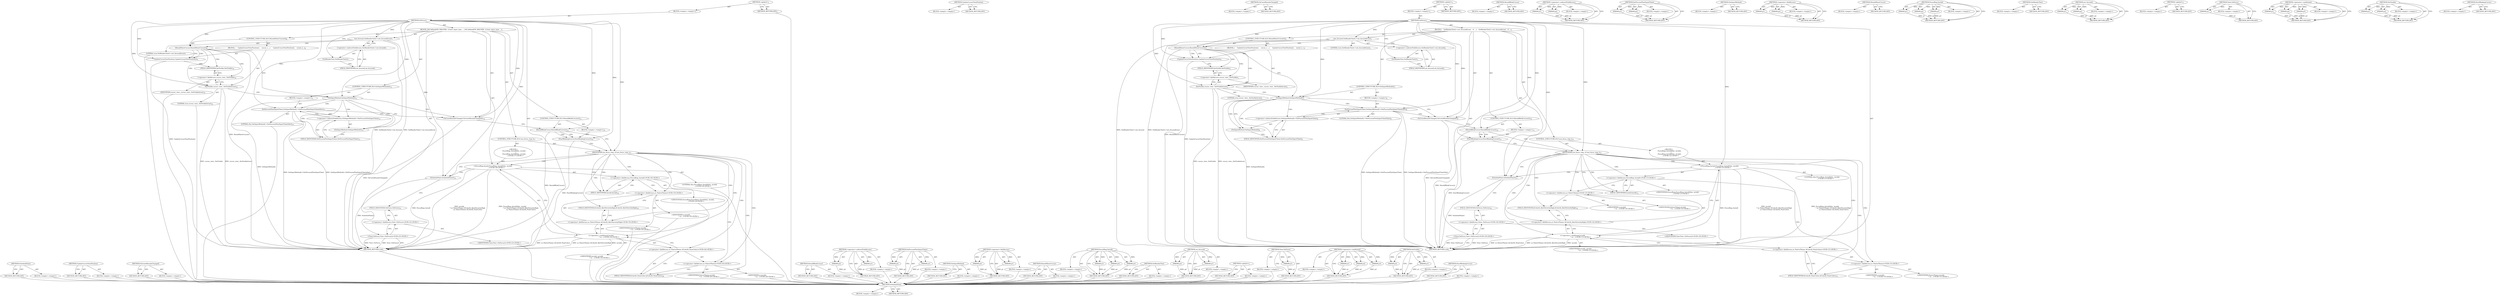 digraph "StartBlinkingCursor" {
vulnerable_141 [label=<(METHOD,SchedulePaint)>];
vulnerable_142 [label=<(BLOCK,&lt;empty&gt;,&lt;empty&gt;)>];
vulnerable_143 [label=<(METHOD_RETURN,ANY)>];
vulnerable_99 [label=<(METHOD,UpdateCursorViewPosition)>];
vulnerable_100 [label=<(BLOCK,&lt;empty&gt;,&lt;empty&gt;)>];
vulnerable_101 [label=<(METHOD_RETURN,ANY)>];
vulnerable_120 [label=<(METHOD,OnCaretBoundsChanged)>];
vulnerable_121 [label=<(BLOCK,&lt;empty&gt;,&lt;empty&gt;)>];
vulnerable_122 [label=<(METHOD_RETURN,ANY)>];
vulnerable_6 [label=<(METHOD,&lt;global&gt;)<SUB>1</SUB>>];
vulnerable_7 [label=<(BLOCK,&lt;empty&gt;,&lt;empty&gt;)<SUB>1</SUB>>];
vulnerable_8 [label=<(METHOD,OnFocus)<SUB>1</SUB>>];
vulnerable_9 [label=<(BLOCK,{
   GetRenderText()-&gt;set_focused(true);
   if ...,{
   GetRenderText()-&gt;set_focused(true);
   if ...)<SUB>1</SUB>>];
vulnerable_10 [label=<(set_focused,GetRenderText()-&gt;set_focused(true))<SUB>2</SUB>>];
vulnerable_11 [label=<(&lt;operator&gt;.indirectFieldAccess,GetRenderText()-&gt;set_focused)<SUB>2</SUB>>];
vulnerable_12 [label=<(GetRenderText,GetRenderText())<SUB>2</SUB>>];
vulnerable_13 [label=<(FIELD_IDENTIFIER,set_focused,set_focused)<SUB>2</SUB>>];
vulnerable_14 [label=<(LITERAL,true,GetRenderText()-&gt;set_focused(true))<SUB>2</SUB>>];
vulnerable_15 [label=<(CONTROL_STRUCTURE,IF,if (ShouldShowCursor()))<SUB>3</SUB>>];
vulnerable_16 [label=<(ShouldShowCursor,ShouldShowCursor())<SUB>3</SUB>>];
vulnerable_17 [label=<(BLOCK,{
     UpdateCursorViewPosition();
    cursor_v...,{
     UpdateCursorViewPosition();
    cursor_v...)<SUB>3</SUB>>];
vulnerable_18 [label=<(UpdateCursorViewPosition,UpdateCursorViewPosition())<SUB>4</SUB>>];
vulnerable_19 [label=<(SetVisible,cursor_view_.SetVisible(true))<SUB>5</SUB>>];
vulnerable_20 [label=<(&lt;operator&gt;.fieldAccess,cursor_view_.SetVisible)<SUB>5</SUB>>];
vulnerable_21 [label=<(IDENTIFIER,cursor_view_,cursor_view_.SetVisible(true))<SUB>5</SUB>>];
vulnerable_22 [label=<(FIELD_IDENTIFIER,SetVisible,SetVisible)<SUB>5</SUB>>];
vulnerable_23 [label=<(LITERAL,true,cursor_view_.SetVisible(true))<SUB>5</SUB>>];
vulnerable_24 [label=<(CONTROL_STRUCTURE,IF,if (GetInputMethod()))<SUB>7</SUB>>];
vulnerable_25 [label=<(GetInputMethod,GetInputMethod())<SUB>7</SUB>>];
vulnerable_26 [label=<(BLOCK,&lt;empty&gt;,&lt;empty&gt;)<SUB>8</SUB>>];
vulnerable_27 [label=<(SetFocusedTextInputClient,GetInputMethod()-&gt;SetFocusedTextInputClient(this))<SUB>8</SUB>>];
vulnerable_28 [label=<(&lt;operator&gt;.indirectFieldAccess,GetInputMethod()-&gt;SetFocusedTextInputClient)<SUB>8</SUB>>];
vulnerable_29 [label=<(GetInputMethod,GetInputMethod())<SUB>8</SUB>>];
vulnerable_30 [label=<(FIELD_IDENTIFIER,SetFocusedTextInputClient,SetFocusedTextInputClient)<SUB>8</SUB>>];
vulnerable_31 [label=<(LITERAL,this,GetInputMethod()-&gt;SetFocusedTextInputClient(this))<SUB>8</SUB>>];
vulnerable_32 [label=<(OnCaretBoundsChanged,OnCaretBoundsChanged())<SUB>9</SUB>>];
vulnerable_33 [label=<(CONTROL_STRUCTURE,IF,if (ShouldBlinkCursor()))<SUB>10</SUB>>];
vulnerable_34 [label=<(ShouldBlinkCursor,ShouldBlinkCursor())<SUB>10</SUB>>];
vulnerable_35 [label=<(BLOCK,&lt;empty&gt;,&lt;empty&gt;)<SUB>11</SUB>>];
vulnerable_36 [label=<(StartBlinkingCursor,StartBlinkingCursor())<SUB>11</SUB>>];
vulnerable_37 [label=<(CONTROL_STRUCTURE,IF,if (use_focus_ring_))<SUB>12</SUB>>];
vulnerable_38 [label=<(IDENTIFIER,use_focus_ring_,if (use_focus_ring_))<SUB>12</SUB>>];
vulnerable_39 [label="<(BLOCK,{
    FocusRing::Install(this, invalid_
       ...,{
    FocusRing::Install(this, invalid_
       ...)<SUB>12</SUB>>"];
vulnerable_40 [label="<(FocusRing.Install,FocusRing::Install(this, invalid_
             ...)<SUB>13</SUB>>"];
vulnerable_41 [label="<(&lt;operator&gt;.fieldAccess,FocusRing::Install)<SUB>13</SUB>>"];
vulnerable_42 [label="<(IDENTIFIER,FocusRing,FocusRing::Install(this, invalid_
             ...)<SUB>13</SUB>>"];
vulnerable_43 [label=<(FIELD_IDENTIFIER,Install,Install)<SUB>13</SUB>>];
vulnerable_44 [label="<(LITERAL,this,FocusRing::Install(this, invalid_
             ...)<SUB>13</SUB>>"];
vulnerable_45 [label="<(&lt;operator&gt;.conditional,invalid_
                                 ? ui:...)<SUB>13</SUB>>"];
vulnerable_46 [label="<(IDENTIFIER,invalid_,invalid_
                                 ? ui:...)<SUB>13</SUB>>"];
vulnerable_47 [label="<(&lt;operator&gt;.fieldAccess,ui::NativeTheme::kColorId_AlertSeverityHigh)<SUB>14</SUB>>"];
vulnerable_48 [label="<(&lt;operator&gt;.fieldAccess,ui::NativeTheme)<SUB>14</SUB>>"];
vulnerable_49 [label="<(IDENTIFIER,ui,invalid_
                                 ? ui:...)<SUB>14</SUB>>"];
vulnerable_50 [label="<(IDENTIFIER,NativeTheme,invalid_
                                 ? ui:...)<SUB>14</SUB>>"];
vulnerable_51 [label=<(FIELD_IDENTIFIER,kColorId_AlertSeverityHigh,kColorId_AlertSeverityHigh)<SUB>14</SUB>>];
vulnerable_52 [label="<(&lt;operator&gt;.fieldAccess,ui::NativeTheme::kColorId_NumColors)<SUB>15</SUB>>"];
vulnerable_53 [label="<(&lt;operator&gt;.fieldAccess,ui::NativeTheme)<SUB>15</SUB>>"];
vulnerable_54 [label="<(IDENTIFIER,ui,invalid_
                                 ? ui:...)<SUB>15</SUB>>"];
vulnerable_55 [label="<(IDENTIFIER,NativeTheme,invalid_
                                 ? ui:...)<SUB>15</SUB>>"];
vulnerable_56 [label=<(FIELD_IDENTIFIER,kColorId_NumColors,kColorId_NumColors)<SUB>15</SUB>>];
vulnerable_57 [label=<(SchedulePaint,SchedulePaint())<SUB>17</SUB>>];
vulnerable_58 [label="<(View.OnFocus,View::OnFocus())<SUB>18</SUB>>"];
vulnerable_59 [label="<(&lt;operator&gt;.fieldAccess,View::OnFocus)<SUB>18</SUB>>"];
vulnerable_60 [label="<(IDENTIFIER,View,View::OnFocus())<SUB>18</SUB>>"];
vulnerable_61 [label=<(FIELD_IDENTIFIER,OnFocus,OnFocus)<SUB>18</SUB>>];
vulnerable_62 [label=<(METHOD_RETURN,void)<SUB>1</SUB>>];
vulnerable_64 [label=<(METHOD_RETURN,ANY)<SUB>1</SUB>>];
vulnerable_123 [label=<(METHOD,ShouldBlinkCursor)>];
vulnerable_124 [label=<(BLOCK,&lt;empty&gt;,&lt;empty&gt;)>];
vulnerable_125 [label=<(METHOD_RETURN,ANY)>];
vulnerable_88 [label=<(METHOD,&lt;operator&gt;.indirectFieldAccess)>];
vulnerable_89 [label=<(PARAM,p1)>];
vulnerable_90 [label=<(PARAM,p2)>];
vulnerable_91 [label=<(BLOCK,&lt;empty&gt;,&lt;empty&gt;)>];
vulnerable_92 [label=<(METHOD_RETURN,ANY)>];
vulnerable_115 [label=<(METHOD,SetFocusedTextInputClient)>];
vulnerable_116 [label=<(PARAM,p1)>];
vulnerable_117 [label=<(PARAM,p2)>];
vulnerable_118 [label=<(BLOCK,&lt;empty&gt;,&lt;empty&gt;)>];
vulnerable_119 [label=<(METHOD_RETURN,ANY)>];
vulnerable_112 [label=<(METHOD,GetInputMethod)>];
vulnerable_113 [label=<(BLOCK,&lt;empty&gt;,&lt;empty&gt;)>];
vulnerable_114 [label=<(METHOD_RETURN,ANY)>];
vulnerable_107 [label=<(METHOD,&lt;operator&gt;.fieldAccess)>];
vulnerable_108 [label=<(PARAM,p1)>];
vulnerable_109 [label=<(PARAM,p2)>];
vulnerable_110 [label=<(BLOCK,&lt;empty&gt;,&lt;empty&gt;)>];
vulnerable_111 [label=<(METHOD_RETURN,ANY)>];
vulnerable_96 [label=<(METHOD,ShouldShowCursor)>];
vulnerable_97 [label=<(BLOCK,&lt;empty&gt;,&lt;empty&gt;)>];
vulnerable_98 [label=<(METHOD_RETURN,ANY)>];
vulnerable_129 [label=<(METHOD,FocusRing.Install)>];
vulnerable_130 [label=<(PARAM,p1)>];
vulnerable_131 [label=<(PARAM,p2)>];
vulnerable_132 [label=<(PARAM,p3)>];
vulnerable_133 [label=<(BLOCK,&lt;empty&gt;,&lt;empty&gt;)>];
vulnerable_134 [label=<(METHOD_RETURN,ANY)>];
vulnerable_93 [label=<(METHOD,GetRenderText)>];
vulnerable_94 [label=<(BLOCK,&lt;empty&gt;,&lt;empty&gt;)>];
vulnerable_95 [label=<(METHOD_RETURN,ANY)>];
vulnerable_83 [label=<(METHOD,set_focused)>];
vulnerable_84 [label=<(PARAM,p1)>];
vulnerable_85 [label=<(PARAM,p2)>];
vulnerable_86 [label=<(BLOCK,&lt;empty&gt;,&lt;empty&gt;)>];
vulnerable_87 [label=<(METHOD_RETURN,ANY)>];
vulnerable_77 [label=<(METHOD,&lt;global&gt;)<SUB>1</SUB>>];
vulnerable_78 [label=<(BLOCK,&lt;empty&gt;,&lt;empty&gt;)>];
vulnerable_79 [label=<(METHOD_RETURN,ANY)>];
vulnerable_144 [label=<(METHOD,View.OnFocus)>];
vulnerable_145 [label=<(PARAM,p1)>];
vulnerable_146 [label=<(BLOCK,&lt;empty&gt;,&lt;empty&gt;)>];
vulnerable_147 [label=<(METHOD_RETURN,ANY)>];
vulnerable_135 [label=<(METHOD,&lt;operator&gt;.conditional)>];
vulnerable_136 [label=<(PARAM,p1)>];
vulnerable_137 [label=<(PARAM,p2)>];
vulnerable_138 [label=<(PARAM,p3)>];
vulnerable_139 [label=<(BLOCK,&lt;empty&gt;,&lt;empty&gt;)>];
vulnerable_140 [label=<(METHOD_RETURN,ANY)>];
vulnerable_102 [label=<(METHOD,SetVisible)>];
vulnerable_103 [label=<(PARAM,p1)>];
vulnerable_104 [label=<(PARAM,p2)>];
vulnerable_105 [label=<(BLOCK,&lt;empty&gt;,&lt;empty&gt;)>];
vulnerable_106 [label=<(METHOD_RETURN,ANY)>];
vulnerable_126 [label=<(METHOD,StartBlinkingCursor)>];
vulnerable_127 [label=<(BLOCK,&lt;empty&gt;,&lt;empty&gt;)>];
vulnerable_128 [label=<(METHOD_RETURN,ANY)>];
fixed_141 [label=<(METHOD,SchedulePaint)>];
fixed_142 [label=<(BLOCK,&lt;empty&gt;,&lt;empty&gt;)>];
fixed_143 [label=<(METHOD_RETURN,ANY)>];
fixed_99 [label=<(METHOD,UpdateCursorViewPosition)>];
fixed_100 [label=<(BLOCK,&lt;empty&gt;,&lt;empty&gt;)>];
fixed_101 [label=<(METHOD_RETURN,ANY)>];
fixed_120 [label=<(METHOD,OnCaretBoundsChanged)>];
fixed_121 [label=<(BLOCK,&lt;empty&gt;,&lt;empty&gt;)>];
fixed_122 [label=<(METHOD_RETURN,ANY)>];
fixed_6 [label=<(METHOD,&lt;global&gt;)<SUB>1</SUB>>];
fixed_7 [label=<(BLOCK,&lt;empty&gt;,&lt;empty&gt;)<SUB>1</SUB>>];
fixed_8 [label=<(METHOD,OnFocus)<SUB>1</SUB>>];
fixed_9 [label=<(BLOCK,{
#if defined(OS_MACOSX)
  if (text_input_type_...,{
#if defined(OS_MACOSX)
  if (text_input_type_...)<SUB>1</SUB>>];
fixed_10 [label=<(set_focused,GetRenderText()-&gt;set_focused(true))<SUB>7</SUB>>];
fixed_11 [label=<(&lt;operator&gt;.indirectFieldAccess,GetRenderText()-&gt;set_focused)<SUB>7</SUB>>];
fixed_12 [label=<(GetRenderText,GetRenderText())<SUB>7</SUB>>];
fixed_13 [label=<(FIELD_IDENTIFIER,set_focused,set_focused)<SUB>7</SUB>>];
fixed_14 [label=<(LITERAL,true,GetRenderText()-&gt;set_focused(true))<SUB>7</SUB>>];
fixed_15 [label=<(CONTROL_STRUCTURE,IF,if (ShouldShowCursor()))<SUB>8</SUB>>];
fixed_16 [label=<(ShouldShowCursor,ShouldShowCursor())<SUB>8</SUB>>];
fixed_17 [label=<(BLOCK,{
     UpdateCursorViewPosition();
    cursor_v...,{
     UpdateCursorViewPosition();
    cursor_v...)<SUB>8</SUB>>];
fixed_18 [label=<(UpdateCursorViewPosition,UpdateCursorViewPosition())<SUB>9</SUB>>];
fixed_19 [label=<(SetVisible,cursor_view_.SetVisible(true))<SUB>10</SUB>>];
fixed_20 [label=<(&lt;operator&gt;.fieldAccess,cursor_view_.SetVisible)<SUB>10</SUB>>];
fixed_21 [label=<(IDENTIFIER,cursor_view_,cursor_view_.SetVisible(true))<SUB>10</SUB>>];
fixed_22 [label=<(FIELD_IDENTIFIER,SetVisible,SetVisible)<SUB>10</SUB>>];
fixed_23 [label=<(LITERAL,true,cursor_view_.SetVisible(true))<SUB>10</SUB>>];
fixed_24 [label=<(CONTROL_STRUCTURE,IF,if (GetInputMethod()))<SUB>12</SUB>>];
fixed_25 [label=<(GetInputMethod,GetInputMethod())<SUB>12</SUB>>];
fixed_26 [label=<(BLOCK,&lt;empty&gt;,&lt;empty&gt;)<SUB>13</SUB>>];
fixed_27 [label=<(SetFocusedTextInputClient,GetInputMethod()-&gt;SetFocusedTextInputClient(this))<SUB>13</SUB>>];
fixed_28 [label=<(&lt;operator&gt;.indirectFieldAccess,GetInputMethod()-&gt;SetFocusedTextInputClient)<SUB>13</SUB>>];
fixed_29 [label=<(GetInputMethod,GetInputMethod())<SUB>13</SUB>>];
fixed_30 [label=<(FIELD_IDENTIFIER,SetFocusedTextInputClient,SetFocusedTextInputClient)<SUB>13</SUB>>];
fixed_31 [label=<(LITERAL,this,GetInputMethod()-&gt;SetFocusedTextInputClient(this))<SUB>13</SUB>>];
fixed_32 [label=<(OnCaretBoundsChanged,OnCaretBoundsChanged())<SUB>14</SUB>>];
fixed_33 [label=<(CONTROL_STRUCTURE,IF,if (ShouldBlinkCursor()))<SUB>15</SUB>>];
fixed_34 [label=<(ShouldBlinkCursor,ShouldBlinkCursor())<SUB>15</SUB>>];
fixed_35 [label=<(BLOCK,&lt;empty&gt;,&lt;empty&gt;)<SUB>16</SUB>>];
fixed_36 [label=<(StartBlinkingCursor,StartBlinkingCursor())<SUB>16</SUB>>];
fixed_37 [label=<(CONTROL_STRUCTURE,IF,if (use_focus_ring_))<SUB>17</SUB>>];
fixed_38 [label=<(IDENTIFIER,use_focus_ring_,if (use_focus_ring_))<SUB>17</SUB>>];
fixed_39 [label="<(BLOCK,{
    FocusRing::Install(this, invalid_
       ...,{
    FocusRing::Install(this, invalid_
       ...)<SUB>17</SUB>>"];
fixed_40 [label="<(FocusRing.Install,FocusRing::Install(this, invalid_
             ...)<SUB>18</SUB>>"];
fixed_41 [label="<(&lt;operator&gt;.fieldAccess,FocusRing::Install)<SUB>18</SUB>>"];
fixed_42 [label="<(IDENTIFIER,FocusRing,FocusRing::Install(this, invalid_
             ...)<SUB>18</SUB>>"];
fixed_43 [label=<(FIELD_IDENTIFIER,Install,Install)<SUB>18</SUB>>];
fixed_44 [label="<(LITERAL,this,FocusRing::Install(this, invalid_
             ...)<SUB>18</SUB>>"];
fixed_45 [label="<(&lt;operator&gt;.conditional,invalid_
                                 ? ui:...)<SUB>18</SUB>>"];
fixed_46 [label="<(IDENTIFIER,invalid_,invalid_
                                 ? ui:...)<SUB>18</SUB>>"];
fixed_47 [label="<(&lt;operator&gt;.fieldAccess,ui::NativeTheme::kColorId_AlertSeverityHigh)<SUB>19</SUB>>"];
fixed_48 [label="<(&lt;operator&gt;.fieldAccess,ui::NativeTheme)<SUB>19</SUB>>"];
fixed_49 [label="<(IDENTIFIER,ui,invalid_
                                 ? ui:...)<SUB>19</SUB>>"];
fixed_50 [label="<(IDENTIFIER,NativeTheme,invalid_
                                 ? ui:...)<SUB>19</SUB>>"];
fixed_51 [label=<(FIELD_IDENTIFIER,kColorId_AlertSeverityHigh,kColorId_AlertSeverityHigh)<SUB>19</SUB>>];
fixed_52 [label="<(&lt;operator&gt;.fieldAccess,ui::NativeTheme::kColorId_NumColors)<SUB>20</SUB>>"];
fixed_53 [label="<(&lt;operator&gt;.fieldAccess,ui::NativeTheme)<SUB>20</SUB>>"];
fixed_54 [label="<(IDENTIFIER,ui,invalid_
                                 ? ui:...)<SUB>20</SUB>>"];
fixed_55 [label="<(IDENTIFIER,NativeTheme,invalid_
                                 ? ui:...)<SUB>20</SUB>>"];
fixed_56 [label=<(FIELD_IDENTIFIER,kColorId_NumColors,kColorId_NumColors)<SUB>20</SUB>>];
fixed_57 [label=<(SchedulePaint,SchedulePaint())<SUB>22</SUB>>];
fixed_58 [label="<(View.OnFocus,View::OnFocus())<SUB>23</SUB>>"];
fixed_59 [label="<(&lt;operator&gt;.fieldAccess,View::OnFocus)<SUB>23</SUB>>"];
fixed_60 [label="<(IDENTIFIER,View,View::OnFocus())<SUB>23</SUB>>"];
fixed_61 [label=<(FIELD_IDENTIFIER,OnFocus,OnFocus)<SUB>23</SUB>>];
fixed_62 [label=<(METHOD_RETURN,void)<SUB>1</SUB>>];
fixed_64 [label=<(METHOD_RETURN,ANY)<SUB>1</SUB>>];
fixed_123 [label=<(METHOD,ShouldBlinkCursor)>];
fixed_124 [label=<(BLOCK,&lt;empty&gt;,&lt;empty&gt;)>];
fixed_125 [label=<(METHOD_RETURN,ANY)>];
fixed_88 [label=<(METHOD,&lt;operator&gt;.indirectFieldAccess)>];
fixed_89 [label=<(PARAM,p1)>];
fixed_90 [label=<(PARAM,p2)>];
fixed_91 [label=<(BLOCK,&lt;empty&gt;,&lt;empty&gt;)>];
fixed_92 [label=<(METHOD_RETURN,ANY)>];
fixed_115 [label=<(METHOD,SetFocusedTextInputClient)>];
fixed_116 [label=<(PARAM,p1)>];
fixed_117 [label=<(PARAM,p2)>];
fixed_118 [label=<(BLOCK,&lt;empty&gt;,&lt;empty&gt;)>];
fixed_119 [label=<(METHOD_RETURN,ANY)>];
fixed_112 [label=<(METHOD,GetInputMethod)>];
fixed_113 [label=<(BLOCK,&lt;empty&gt;,&lt;empty&gt;)>];
fixed_114 [label=<(METHOD_RETURN,ANY)>];
fixed_107 [label=<(METHOD,&lt;operator&gt;.fieldAccess)>];
fixed_108 [label=<(PARAM,p1)>];
fixed_109 [label=<(PARAM,p2)>];
fixed_110 [label=<(BLOCK,&lt;empty&gt;,&lt;empty&gt;)>];
fixed_111 [label=<(METHOD_RETURN,ANY)>];
fixed_96 [label=<(METHOD,ShouldShowCursor)>];
fixed_97 [label=<(BLOCK,&lt;empty&gt;,&lt;empty&gt;)>];
fixed_98 [label=<(METHOD_RETURN,ANY)>];
fixed_129 [label=<(METHOD,FocusRing.Install)>];
fixed_130 [label=<(PARAM,p1)>];
fixed_131 [label=<(PARAM,p2)>];
fixed_132 [label=<(PARAM,p3)>];
fixed_133 [label=<(BLOCK,&lt;empty&gt;,&lt;empty&gt;)>];
fixed_134 [label=<(METHOD_RETURN,ANY)>];
fixed_93 [label=<(METHOD,GetRenderText)>];
fixed_94 [label=<(BLOCK,&lt;empty&gt;,&lt;empty&gt;)>];
fixed_95 [label=<(METHOD_RETURN,ANY)>];
fixed_83 [label=<(METHOD,set_focused)>];
fixed_84 [label=<(PARAM,p1)>];
fixed_85 [label=<(PARAM,p2)>];
fixed_86 [label=<(BLOCK,&lt;empty&gt;,&lt;empty&gt;)>];
fixed_87 [label=<(METHOD_RETURN,ANY)>];
fixed_77 [label=<(METHOD,&lt;global&gt;)<SUB>1</SUB>>];
fixed_78 [label=<(BLOCK,&lt;empty&gt;,&lt;empty&gt;)>];
fixed_79 [label=<(METHOD_RETURN,ANY)>];
fixed_144 [label=<(METHOD,View.OnFocus)>];
fixed_145 [label=<(PARAM,p1)>];
fixed_146 [label=<(BLOCK,&lt;empty&gt;,&lt;empty&gt;)>];
fixed_147 [label=<(METHOD_RETURN,ANY)>];
fixed_135 [label=<(METHOD,&lt;operator&gt;.conditional)>];
fixed_136 [label=<(PARAM,p1)>];
fixed_137 [label=<(PARAM,p2)>];
fixed_138 [label=<(PARAM,p3)>];
fixed_139 [label=<(BLOCK,&lt;empty&gt;,&lt;empty&gt;)>];
fixed_140 [label=<(METHOD_RETURN,ANY)>];
fixed_102 [label=<(METHOD,SetVisible)>];
fixed_103 [label=<(PARAM,p1)>];
fixed_104 [label=<(PARAM,p2)>];
fixed_105 [label=<(BLOCK,&lt;empty&gt;,&lt;empty&gt;)>];
fixed_106 [label=<(METHOD_RETURN,ANY)>];
fixed_126 [label=<(METHOD,StartBlinkingCursor)>];
fixed_127 [label=<(BLOCK,&lt;empty&gt;,&lt;empty&gt;)>];
fixed_128 [label=<(METHOD_RETURN,ANY)>];
vulnerable_141 -> vulnerable_142  [key=0, label="AST: "];
vulnerable_141 -> vulnerable_143  [key=0, label="AST: "];
vulnerable_141 -> vulnerable_143  [key=1, label="CFG: "];
vulnerable_99 -> vulnerable_100  [key=0, label="AST: "];
vulnerable_99 -> vulnerable_101  [key=0, label="AST: "];
vulnerable_99 -> vulnerable_101  [key=1, label="CFG: "];
vulnerable_120 -> vulnerable_121  [key=0, label="AST: "];
vulnerable_120 -> vulnerable_122  [key=0, label="AST: "];
vulnerable_120 -> vulnerable_122  [key=1, label="CFG: "];
vulnerable_6 -> vulnerable_7  [key=0, label="AST: "];
vulnerable_6 -> vulnerable_64  [key=0, label="AST: "];
vulnerable_6 -> vulnerable_64  [key=1, label="CFG: "];
vulnerable_7 -> vulnerable_8  [key=0, label="AST: "];
vulnerable_8 -> vulnerable_9  [key=0, label="AST: "];
vulnerable_8 -> vulnerable_62  [key=0, label="AST: "];
vulnerable_8 -> vulnerable_12  [key=0, label="CFG: "];
vulnerable_8 -> vulnerable_32  [key=0, label="DDG: "];
vulnerable_8 -> vulnerable_57  [key=0, label="DDG: "];
vulnerable_8 -> vulnerable_10  [key=0, label="DDG: "];
vulnerable_8 -> vulnerable_16  [key=0, label="DDG: "];
vulnerable_8 -> vulnerable_25  [key=0, label="DDG: "];
vulnerable_8 -> vulnerable_34  [key=0, label="DDG: "];
vulnerable_8 -> vulnerable_38  [key=0, label="DDG: "];
vulnerable_8 -> vulnerable_18  [key=0, label="DDG: "];
vulnerable_8 -> vulnerable_36  [key=0, label="DDG: "];
vulnerable_8 -> vulnerable_19  [key=0, label="DDG: "];
vulnerable_8 -> vulnerable_27  [key=0, label="DDG: "];
vulnerable_8 -> vulnerable_40  [key=0, label="DDG: "];
vulnerable_9 -> vulnerable_10  [key=0, label="AST: "];
vulnerable_9 -> vulnerable_15  [key=0, label="AST: "];
vulnerable_9 -> vulnerable_24  [key=0, label="AST: "];
vulnerable_9 -> vulnerable_32  [key=0, label="AST: "];
vulnerable_9 -> vulnerable_33  [key=0, label="AST: "];
vulnerable_9 -> vulnerable_37  [key=0, label="AST: "];
vulnerable_9 -> vulnerable_57  [key=0, label="AST: "];
vulnerable_9 -> vulnerable_58  [key=0, label="AST: "];
vulnerable_10 -> vulnerable_11  [key=0, label="AST: "];
vulnerable_10 -> vulnerable_14  [key=0, label="AST: "];
vulnerable_10 -> vulnerable_16  [key=0, label="CFG: "];
vulnerable_10 -> vulnerable_62  [key=0, label="DDG: GetRenderText()-&gt;set_focused"];
vulnerable_10 -> vulnerable_62  [key=1, label="DDG: GetRenderText()-&gt;set_focused(true)"];
vulnerable_11 -> vulnerable_12  [key=0, label="AST: "];
vulnerable_11 -> vulnerable_13  [key=0, label="AST: "];
vulnerable_11 -> vulnerable_10  [key=0, label="CFG: "];
vulnerable_12 -> vulnerable_13  [key=0, label="CFG: "];
vulnerable_13 -> vulnerable_11  [key=0, label="CFG: "];
vulnerable_15 -> vulnerable_16  [key=0, label="AST: "];
vulnerable_15 -> vulnerable_17  [key=0, label="AST: "];
vulnerable_16 -> vulnerable_18  [key=0, label="CFG: "];
vulnerable_16 -> vulnerable_18  [key=1, label="CDG: "];
vulnerable_16 -> vulnerable_25  [key=0, label="CFG: "];
vulnerable_16 -> vulnerable_62  [key=0, label="DDG: ShouldShowCursor()"];
vulnerable_16 -> vulnerable_19  [key=0, label="CDG: "];
vulnerable_16 -> vulnerable_20  [key=0, label="CDG: "];
vulnerable_16 -> vulnerable_22  [key=0, label="CDG: "];
vulnerable_17 -> vulnerable_18  [key=0, label="AST: "];
vulnerable_17 -> vulnerable_19  [key=0, label="AST: "];
vulnerable_18 -> vulnerable_22  [key=0, label="CFG: "];
vulnerable_18 -> vulnerable_62  [key=0, label="DDG: UpdateCursorViewPosition()"];
vulnerable_19 -> vulnerable_20  [key=0, label="AST: "];
vulnerable_19 -> vulnerable_23  [key=0, label="AST: "];
vulnerable_19 -> vulnerable_25  [key=0, label="CFG: "];
vulnerable_19 -> vulnerable_62  [key=0, label="DDG: cursor_view_.SetVisible"];
vulnerable_19 -> vulnerable_62  [key=1, label="DDG: cursor_view_.SetVisible(true)"];
vulnerable_20 -> vulnerable_21  [key=0, label="AST: "];
vulnerable_20 -> vulnerable_22  [key=0, label="AST: "];
vulnerable_20 -> vulnerable_19  [key=0, label="CFG: "];
vulnerable_22 -> vulnerable_20  [key=0, label="CFG: "];
vulnerable_24 -> vulnerable_25  [key=0, label="AST: "];
vulnerable_24 -> vulnerable_26  [key=0, label="AST: "];
vulnerable_25 -> vulnerable_29  [key=0, label="CFG: "];
vulnerable_25 -> vulnerable_29  [key=1, label="CDG: "];
vulnerable_25 -> vulnerable_32  [key=0, label="CFG: "];
vulnerable_25 -> vulnerable_62  [key=0, label="DDG: GetInputMethod()"];
vulnerable_25 -> vulnerable_30  [key=0, label="CDG: "];
vulnerable_25 -> vulnerable_28  [key=0, label="CDG: "];
vulnerable_25 -> vulnerable_27  [key=0, label="CDG: "];
vulnerable_26 -> vulnerable_27  [key=0, label="AST: "];
vulnerable_27 -> vulnerable_28  [key=0, label="AST: "];
vulnerable_27 -> vulnerable_31  [key=0, label="AST: "];
vulnerable_27 -> vulnerable_32  [key=0, label="CFG: "];
vulnerable_27 -> vulnerable_62  [key=0, label="DDG: GetInputMethod()-&gt;SetFocusedTextInputClient"];
vulnerable_27 -> vulnerable_62  [key=1, label="DDG: GetInputMethod()-&gt;SetFocusedTextInputClient(this)"];
vulnerable_28 -> vulnerable_29  [key=0, label="AST: "];
vulnerable_28 -> vulnerable_30  [key=0, label="AST: "];
vulnerable_28 -> vulnerable_27  [key=0, label="CFG: "];
vulnerable_29 -> vulnerable_30  [key=0, label="CFG: "];
vulnerable_30 -> vulnerable_28  [key=0, label="CFG: "];
vulnerable_32 -> vulnerable_34  [key=0, label="CFG: "];
vulnerable_32 -> vulnerable_62  [key=0, label="DDG: OnCaretBoundsChanged()"];
vulnerable_33 -> vulnerable_34  [key=0, label="AST: "];
vulnerable_33 -> vulnerable_35  [key=0, label="AST: "];
vulnerable_34 -> vulnerable_36  [key=0, label="CFG: "];
vulnerable_34 -> vulnerable_36  [key=1, label="CDG: "];
vulnerable_34 -> vulnerable_38  [key=0, label="CFG: "];
vulnerable_34 -> vulnerable_62  [key=0, label="DDG: ShouldBlinkCursor()"];
vulnerable_35 -> vulnerable_36  [key=0, label="AST: "];
vulnerable_36 -> vulnerable_38  [key=0, label="CFG: "];
vulnerable_36 -> vulnerable_62  [key=0, label="DDG: StartBlinkingCursor()"];
vulnerable_37 -> vulnerable_38  [key=0, label="AST: "];
vulnerable_37 -> vulnerable_39  [key=0, label="AST: "];
vulnerable_38 -> vulnerable_57  [key=0, label="CFG: "];
vulnerable_38 -> vulnerable_43  [key=0, label="CFG: "];
vulnerable_38 -> vulnerable_43  [key=1, label="CDG: "];
vulnerable_38 -> vulnerable_41  [key=0, label="CDG: "];
vulnerable_38 -> vulnerable_45  [key=0, label="CDG: "];
vulnerable_38 -> vulnerable_40  [key=0, label="CDG: "];
vulnerable_38 -> vulnerable_47  [key=0, label="CDG: "];
vulnerable_38 -> vulnerable_48  [key=0, label="CDG: "];
vulnerable_38 -> vulnerable_51  [key=0, label="CDG: "];
vulnerable_38 -> vulnerable_52  [key=0, label="CDG: "];
vulnerable_38 -> vulnerable_53  [key=0, label="CDG: "];
vulnerable_38 -> vulnerable_56  [key=0, label="CDG: "];
vulnerable_39 -> vulnerable_40  [key=0, label="AST: "];
vulnerable_40 -> vulnerable_41  [key=0, label="AST: "];
vulnerable_40 -> vulnerable_44  [key=0, label="AST: "];
vulnerable_40 -> vulnerable_45  [key=0, label="AST: "];
vulnerable_40 -> vulnerable_57  [key=0, label="CFG: "];
vulnerable_40 -> vulnerable_62  [key=0, label="DDG: FocusRing::Install"];
vulnerable_40 -> vulnerable_62  [key=1, label="DDG: invalid_
                                 ? ui::NativeTheme::kColorId_AlertSeverityHigh
                                 : ui::NativeTheme::kColorId_NumColors"];
vulnerable_40 -> vulnerable_62  [key=2, label="DDG: FocusRing::Install(this, invalid_
                                 ? ui::NativeTheme::kColorId_AlertSeverityHigh
                                 : ui::NativeTheme::kColorId_NumColors)"];
vulnerable_41 -> vulnerable_42  [key=0, label="AST: "];
vulnerable_41 -> vulnerable_43  [key=0, label="AST: "];
vulnerable_41 -> vulnerable_48  [key=0, label="CFG: "];
vulnerable_41 -> vulnerable_53  [key=0, label="CFG: "];
vulnerable_43 -> vulnerable_41  [key=0, label="CFG: "];
vulnerable_45 -> vulnerable_46  [key=0, label="AST: "];
vulnerable_45 -> vulnerable_47  [key=0, label="AST: "];
vulnerable_45 -> vulnerable_52  [key=0, label="AST: "];
vulnerable_45 -> vulnerable_40  [key=0, label="CFG: "];
vulnerable_45 -> vulnerable_62  [key=0, label="DDG: ui::NativeTheme::kColorId_NumColors"];
vulnerable_45 -> vulnerable_62  [key=1, label="DDG: ui::NativeTheme::kColorId_AlertSeverityHigh"];
vulnerable_45 -> vulnerable_62  [key=2, label="DDG: invalid_"];
vulnerable_47 -> vulnerable_48  [key=0, label="AST: "];
vulnerable_47 -> vulnerable_51  [key=0, label="AST: "];
vulnerable_47 -> vulnerable_45  [key=0, label="CFG: "];
vulnerable_48 -> vulnerable_49  [key=0, label="AST: "];
vulnerable_48 -> vulnerable_50  [key=0, label="AST: "];
vulnerable_48 -> vulnerable_51  [key=0, label="CFG: "];
vulnerable_51 -> vulnerable_47  [key=0, label="CFG: "];
vulnerable_52 -> vulnerable_53  [key=0, label="AST: "];
vulnerable_52 -> vulnerable_56  [key=0, label="AST: "];
vulnerable_52 -> vulnerable_45  [key=0, label="CFG: "];
vulnerable_53 -> vulnerable_54  [key=0, label="AST: "];
vulnerable_53 -> vulnerable_55  [key=0, label="AST: "];
vulnerable_53 -> vulnerable_56  [key=0, label="CFG: "];
vulnerable_56 -> vulnerable_52  [key=0, label="CFG: "];
vulnerable_57 -> vulnerable_61  [key=0, label="CFG: "];
vulnerable_57 -> vulnerable_62  [key=0, label="DDG: SchedulePaint()"];
vulnerable_58 -> vulnerable_59  [key=0, label="AST: "];
vulnerable_58 -> vulnerable_62  [key=0, label="CFG: "];
vulnerable_58 -> vulnerable_62  [key=1, label="DDG: View::OnFocus"];
vulnerable_58 -> vulnerable_62  [key=2, label="DDG: View::OnFocus()"];
vulnerable_59 -> vulnerable_60  [key=0, label="AST: "];
vulnerable_59 -> vulnerable_61  [key=0, label="AST: "];
vulnerable_59 -> vulnerable_58  [key=0, label="CFG: "];
vulnerable_61 -> vulnerable_59  [key=0, label="CFG: "];
vulnerable_123 -> vulnerable_124  [key=0, label="AST: "];
vulnerable_123 -> vulnerable_125  [key=0, label="AST: "];
vulnerable_123 -> vulnerable_125  [key=1, label="CFG: "];
vulnerable_88 -> vulnerable_89  [key=0, label="AST: "];
vulnerable_88 -> vulnerable_89  [key=1, label="DDG: "];
vulnerable_88 -> vulnerable_91  [key=0, label="AST: "];
vulnerable_88 -> vulnerable_90  [key=0, label="AST: "];
vulnerable_88 -> vulnerable_90  [key=1, label="DDG: "];
vulnerable_88 -> vulnerable_92  [key=0, label="AST: "];
vulnerable_88 -> vulnerable_92  [key=1, label="CFG: "];
vulnerable_89 -> vulnerable_92  [key=0, label="DDG: p1"];
vulnerable_90 -> vulnerable_92  [key=0, label="DDG: p2"];
vulnerable_115 -> vulnerable_116  [key=0, label="AST: "];
vulnerable_115 -> vulnerable_116  [key=1, label="DDG: "];
vulnerable_115 -> vulnerable_118  [key=0, label="AST: "];
vulnerable_115 -> vulnerable_117  [key=0, label="AST: "];
vulnerable_115 -> vulnerable_117  [key=1, label="DDG: "];
vulnerable_115 -> vulnerable_119  [key=0, label="AST: "];
vulnerable_115 -> vulnerable_119  [key=1, label="CFG: "];
vulnerable_116 -> vulnerable_119  [key=0, label="DDG: p1"];
vulnerable_117 -> vulnerable_119  [key=0, label="DDG: p2"];
vulnerable_112 -> vulnerable_113  [key=0, label="AST: "];
vulnerable_112 -> vulnerable_114  [key=0, label="AST: "];
vulnerable_112 -> vulnerable_114  [key=1, label="CFG: "];
vulnerable_107 -> vulnerable_108  [key=0, label="AST: "];
vulnerable_107 -> vulnerable_108  [key=1, label="DDG: "];
vulnerable_107 -> vulnerable_110  [key=0, label="AST: "];
vulnerable_107 -> vulnerable_109  [key=0, label="AST: "];
vulnerable_107 -> vulnerable_109  [key=1, label="DDG: "];
vulnerable_107 -> vulnerable_111  [key=0, label="AST: "];
vulnerable_107 -> vulnerable_111  [key=1, label="CFG: "];
vulnerable_108 -> vulnerable_111  [key=0, label="DDG: p1"];
vulnerable_109 -> vulnerable_111  [key=0, label="DDG: p2"];
vulnerable_96 -> vulnerable_97  [key=0, label="AST: "];
vulnerable_96 -> vulnerable_98  [key=0, label="AST: "];
vulnerable_96 -> vulnerable_98  [key=1, label="CFG: "];
vulnerable_129 -> vulnerable_130  [key=0, label="AST: "];
vulnerable_129 -> vulnerable_130  [key=1, label="DDG: "];
vulnerable_129 -> vulnerable_133  [key=0, label="AST: "];
vulnerable_129 -> vulnerable_131  [key=0, label="AST: "];
vulnerable_129 -> vulnerable_131  [key=1, label="DDG: "];
vulnerable_129 -> vulnerable_134  [key=0, label="AST: "];
vulnerable_129 -> vulnerable_134  [key=1, label="CFG: "];
vulnerable_129 -> vulnerable_132  [key=0, label="AST: "];
vulnerable_129 -> vulnerable_132  [key=1, label="DDG: "];
vulnerable_130 -> vulnerable_134  [key=0, label="DDG: p1"];
vulnerable_131 -> vulnerable_134  [key=0, label="DDG: p2"];
vulnerable_132 -> vulnerable_134  [key=0, label="DDG: p3"];
vulnerable_93 -> vulnerable_94  [key=0, label="AST: "];
vulnerable_93 -> vulnerable_95  [key=0, label="AST: "];
vulnerable_93 -> vulnerable_95  [key=1, label="CFG: "];
vulnerable_83 -> vulnerable_84  [key=0, label="AST: "];
vulnerable_83 -> vulnerable_84  [key=1, label="DDG: "];
vulnerable_83 -> vulnerable_86  [key=0, label="AST: "];
vulnerable_83 -> vulnerable_85  [key=0, label="AST: "];
vulnerable_83 -> vulnerable_85  [key=1, label="DDG: "];
vulnerable_83 -> vulnerable_87  [key=0, label="AST: "];
vulnerable_83 -> vulnerable_87  [key=1, label="CFG: "];
vulnerable_84 -> vulnerable_87  [key=0, label="DDG: p1"];
vulnerable_85 -> vulnerable_87  [key=0, label="DDG: p2"];
vulnerable_77 -> vulnerable_78  [key=0, label="AST: "];
vulnerable_77 -> vulnerable_79  [key=0, label="AST: "];
vulnerable_77 -> vulnerable_79  [key=1, label="CFG: "];
vulnerable_144 -> vulnerable_145  [key=0, label="AST: "];
vulnerable_144 -> vulnerable_145  [key=1, label="DDG: "];
vulnerable_144 -> vulnerable_146  [key=0, label="AST: "];
vulnerable_144 -> vulnerable_147  [key=0, label="AST: "];
vulnerable_144 -> vulnerable_147  [key=1, label="CFG: "];
vulnerable_145 -> vulnerable_147  [key=0, label="DDG: p1"];
vulnerable_135 -> vulnerable_136  [key=0, label="AST: "];
vulnerable_135 -> vulnerable_136  [key=1, label="DDG: "];
vulnerable_135 -> vulnerable_139  [key=0, label="AST: "];
vulnerable_135 -> vulnerable_137  [key=0, label="AST: "];
vulnerable_135 -> vulnerable_137  [key=1, label="DDG: "];
vulnerable_135 -> vulnerable_140  [key=0, label="AST: "];
vulnerable_135 -> vulnerable_140  [key=1, label="CFG: "];
vulnerable_135 -> vulnerable_138  [key=0, label="AST: "];
vulnerable_135 -> vulnerable_138  [key=1, label="DDG: "];
vulnerable_136 -> vulnerable_140  [key=0, label="DDG: p1"];
vulnerable_137 -> vulnerable_140  [key=0, label="DDG: p2"];
vulnerable_138 -> vulnerable_140  [key=0, label="DDG: p3"];
vulnerable_102 -> vulnerable_103  [key=0, label="AST: "];
vulnerable_102 -> vulnerable_103  [key=1, label="DDG: "];
vulnerable_102 -> vulnerable_105  [key=0, label="AST: "];
vulnerable_102 -> vulnerable_104  [key=0, label="AST: "];
vulnerable_102 -> vulnerable_104  [key=1, label="DDG: "];
vulnerable_102 -> vulnerable_106  [key=0, label="AST: "];
vulnerable_102 -> vulnerable_106  [key=1, label="CFG: "];
vulnerable_103 -> vulnerable_106  [key=0, label="DDG: p1"];
vulnerable_104 -> vulnerable_106  [key=0, label="DDG: p2"];
vulnerable_126 -> vulnerable_127  [key=0, label="AST: "];
vulnerable_126 -> vulnerable_128  [key=0, label="AST: "];
vulnerable_126 -> vulnerable_128  [key=1, label="CFG: "];
fixed_141 -> fixed_142  [key=0, label="AST: "];
fixed_141 -> fixed_143  [key=0, label="AST: "];
fixed_141 -> fixed_143  [key=1, label="CFG: "];
fixed_142 -> vulnerable_141  [key=0];
fixed_143 -> vulnerable_141  [key=0];
fixed_99 -> fixed_100  [key=0, label="AST: "];
fixed_99 -> fixed_101  [key=0, label="AST: "];
fixed_99 -> fixed_101  [key=1, label="CFG: "];
fixed_100 -> vulnerable_141  [key=0];
fixed_101 -> vulnerable_141  [key=0];
fixed_120 -> fixed_121  [key=0, label="AST: "];
fixed_120 -> fixed_122  [key=0, label="AST: "];
fixed_120 -> fixed_122  [key=1, label="CFG: "];
fixed_121 -> vulnerable_141  [key=0];
fixed_122 -> vulnerable_141  [key=0];
fixed_6 -> fixed_7  [key=0, label="AST: "];
fixed_6 -> fixed_64  [key=0, label="AST: "];
fixed_6 -> fixed_64  [key=1, label="CFG: "];
fixed_7 -> fixed_8  [key=0, label="AST: "];
fixed_8 -> fixed_9  [key=0, label="AST: "];
fixed_8 -> fixed_62  [key=0, label="AST: "];
fixed_8 -> fixed_12  [key=0, label="CFG: "];
fixed_8 -> fixed_32  [key=0, label="DDG: "];
fixed_8 -> fixed_57  [key=0, label="DDG: "];
fixed_8 -> fixed_10  [key=0, label="DDG: "];
fixed_8 -> fixed_16  [key=0, label="DDG: "];
fixed_8 -> fixed_25  [key=0, label="DDG: "];
fixed_8 -> fixed_34  [key=0, label="DDG: "];
fixed_8 -> fixed_38  [key=0, label="DDG: "];
fixed_8 -> fixed_18  [key=0, label="DDG: "];
fixed_8 -> fixed_36  [key=0, label="DDG: "];
fixed_8 -> fixed_19  [key=0, label="DDG: "];
fixed_8 -> fixed_27  [key=0, label="DDG: "];
fixed_8 -> fixed_40  [key=0, label="DDG: "];
fixed_9 -> fixed_10  [key=0, label="AST: "];
fixed_9 -> fixed_15  [key=0, label="AST: "];
fixed_9 -> fixed_24  [key=0, label="AST: "];
fixed_9 -> fixed_32  [key=0, label="AST: "];
fixed_9 -> fixed_33  [key=0, label="AST: "];
fixed_9 -> fixed_37  [key=0, label="AST: "];
fixed_9 -> fixed_57  [key=0, label="AST: "];
fixed_9 -> fixed_58  [key=0, label="AST: "];
fixed_10 -> fixed_11  [key=0, label="AST: "];
fixed_10 -> fixed_14  [key=0, label="AST: "];
fixed_10 -> fixed_16  [key=0, label="CFG: "];
fixed_10 -> fixed_62  [key=0, label="DDG: GetRenderText()-&gt;set_focused"];
fixed_10 -> fixed_62  [key=1, label="DDG: GetRenderText()-&gt;set_focused(true)"];
fixed_11 -> fixed_12  [key=0, label="AST: "];
fixed_11 -> fixed_13  [key=0, label="AST: "];
fixed_11 -> fixed_10  [key=0, label="CFG: "];
fixed_12 -> fixed_13  [key=0, label="CFG: "];
fixed_13 -> fixed_11  [key=0, label="CFG: "];
fixed_14 -> vulnerable_141  [key=0];
fixed_15 -> fixed_16  [key=0, label="AST: "];
fixed_15 -> fixed_17  [key=0, label="AST: "];
fixed_16 -> fixed_18  [key=0, label="CFG: "];
fixed_16 -> fixed_18  [key=1, label="CDG: "];
fixed_16 -> fixed_25  [key=0, label="CFG: "];
fixed_16 -> fixed_62  [key=0, label="DDG: ShouldShowCursor()"];
fixed_16 -> fixed_19  [key=0, label="CDG: "];
fixed_16 -> fixed_20  [key=0, label="CDG: "];
fixed_16 -> fixed_22  [key=0, label="CDG: "];
fixed_17 -> fixed_18  [key=0, label="AST: "];
fixed_17 -> fixed_19  [key=0, label="AST: "];
fixed_18 -> fixed_22  [key=0, label="CFG: "];
fixed_18 -> fixed_62  [key=0, label="DDG: UpdateCursorViewPosition()"];
fixed_19 -> fixed_20  [key=0, label="AST: "];
fixed_19 -> fixed_23  [key=0, label="AST: "];
fixed_19 -> fixed_25  [key=0, label="CFG: "];
fixed_19 -> fixed_62  [key=0, label="DDG: cursor_view_.SetVisible"];
fixed_19 -> fixed_62  [key=1, label="DDG: cursor_view_.SetVisible(true)"];
fixed_20 -> fixed_21  [key=0, label="AST: "];
fixed_20 -> fixed_22  [key=0, label="AST: "];
fixed_20 -> fixed_19  [key=0, label="CFG: "];
fixed_21 -> vulnerable_141  [key=0];
fixed_22 -> fixed_20  [key=0, label="CFG: "];
fixed_23 -> vulnerable_141  [key=0];
fixed_24 -> fixed_25  [key=0, label="AST: "];
fixed_24 -> fixed_26  [key=0, label="AST: "];
fixed_25 -> fixed_29  [key=0, label="CFG: "];
fixed_25 -> fixed_29  [key=1, label="CDG: "];
fixed_25 -> fixed_32  [key=0, label="CFG: "];
fixed_25 -> fixed_62  [key=0, label="DDG: GetInputMethod()"];
fixed_25 -> fixed_30  [key=0, label="CDG: "];
fixed_25 -> fixed_28  [key=0, label="CDG: "];
fixed_25 -> fixed_27  [key=0, label="CDG: "];
fixed_26 -> fixed_27  [key=0, label="AST: "];
fixed_27 -> fixed_28  [key=0, label="AST: "];
fixed_27 -> fixed_31  [key=0, label="AST: "];
fixed_27 -> fixed_32  [key=0, label="CFG: "];
fixed_27 -> fixed_62  [key=0, label="DDG: GetInputMethod()-&gt;SetFocusedTextInputClient"];
fixed_27 -> fixed_62  [key=1, label="DDG: GetInputMethod()-&gt;SetFocusedTextInputClient(this)"];
fixed_28 -> fixed_29  [key=0, label="AST: "];
fixed_28 -> fixed_30  [key=0, label="AST: "];
fixed_28 -> fixed_27  [key=0, label="CFG: "];
fixed_29 -> fixed_30  [key=0, label="CFG: "];
fixed_30 -> fixed_28  [key=0, label="CFG: "];
fixed_31 -> vulnerable_141  [key=0];
fixed_32 -> fixed_34  [key=0, label="CFG: "];
fixed_32 -> fixed_62  [key=0, label="DDG: OnCaretBoundsChanged()"];
fixed_33 -> fixed_34  [key=0, label="AST: "];
fixed_33 -> fixed_35  [key=0, label="AST: "];
fixed_34 -> fixed_36  [key=0, label="CFG: "];
fixed_34 -> fixed_36  [key=1, label="CDG: "];
fixed_34 -> fixed_38  [key=0, label="CFG: "];
fixed_34 -> fixed_62  [key=0, label="DDG: ShouldBlinkCursor()"];
fixed_35 -> fixed_36  [key=0, label="AST: "];
fixed_36 -> fixed_38  [key=0, label="CFG: "];
fixed_36 -> fixed_62  [key=0, label="DDG: StartBlinkingCursor()"];
fixed_37 -> fixed_38  [key=0, label="AST: "];
fixed_37 -> fixed_39  [key=0, label="AST: "];
fixed_38 -> fixed_57  [key=0, label="CFG: "];
fixed_38 -> fixed_43  [key=0, label="CFG: "];
fixed_38 -> fixed_43  [key=1, label="CDG: "];
fixed_38 -> fixed_41  [key=0, label="CDG: "];
fixed_38 -> fixed_45  [key=0, label="CDG: "];
fixed_38 -> fixed_40  [key=0, label="CDG: "];
fixed_38 -> fixed_47  [key=0, label="CDG: "];
fixed_38 -> fixed_48  [key=0, label="CDG: "];
fixed_38 -> fixed_51  [key=0, label="CDG: "];
fixed_38 -> fixed_52  [key=0, label="CDG: "];
fixed_38 -> fixed_53  [key=0, label="CDG: "];
fixed_38 -> fixed_56  [key=0, label="CDG: "];
fixed_39 -> fixed_40  [key=0, label="AST: "];
fixed_40 -> fixed_41  [key=0, label="AST: "];
fixed_40 -> fixed_44  [key=0, label="AST: "];
fixed_40 -> fixed_45  [key=0, label="AST: "];
fixed_40 -> fixed_57  [key=0, label="CFG: "];
fixed_40 -> fixed_62  [key=0, label="DDG: FocusRing::Install"];
fixed_40 -> fixed_62  [key=1, label="DDG: invalid_
                                 ? ui::NativeTheme::kColorId_AlertSeverityHigh
                                 : ui::NativeTheme::kColorId_NumColors"];
fixed_40 -> fixed_62  [key=2, label="DDG: FocusRing::Install(this, invalid_
                                 ? ui::NativeTheme::kColorId_AlertSeverityHigh
                                 : ui::NativeTheme::kColorId_NumColors)"];
fixed_41 -> fixed_42  [key=0, label="AST: "];
fixed_41 -> fixed_43  [key=0, label="AST: "];
fixed_41 -> fixed_48  [key=0, label="CFG: "];
fixed_41 -> fixed_53  [key=0, label="CFG: "];
fixed_42 -> vulnerable_141  [key=0];
fixed_43 -> fixed_41  [key=0, label="CFG: "];
fixed_44 -> vulnerable_141  [key=0];
fixed_45 -> fixed_46  [key=0, label="AST: "];
fixed_45 -> fixed_47  [key=0, label="AST: "];
fixed_45 -> fixed_52  [key=0, label="AST: "];
fixed_45 -> fixed_40  [key=0, label="CFG: "];
fixed_45 -> fixed_62  [key=0, label="DDG: ui::NativeTheme::kColorId_NumColors"];
fixed_45 -> fixed_62  [key=1, label="DDG: ui::NativeTheme::kColorId_AlertSeverityHigh"];
fixed_45 -> fixed_62  [key=2, label="DDG: invalid_"];
fixed_46 -> vulnerable_141  [key=0];
fixed_47 -> fixed_48  [key=0, label="AST: "];
fixed_47 -> fixed_51  [key=0, label="AST: "];
fixed_47 -> fixed_45  [key=0, label="CFG: "];
fixed_48 -> fixed_49  [key=0, label="AST: "];
fixed_48 -> fixed_50  [key=0, label="AST: "];
fixed_48 -> fixed_51  [key=0, label="CFG: "];
fixed_49 -> vulnerable_141  [key=0];
fixed_50 -> vulnerable_141  [key=0];
fixed_51 -> fixed_47  [key=0, label="CFG: "];
fixed_52 -> fixed_53  [key=0, label="AST: "];
fixed_52 -> fixed_56  [key=0, label="AST: "];
fixed_52 -> fixed_45  [key=0, label="CFG: "];
fixed_53 -> fixed_54  [key=0, label="AST: "];
fixed_53 -> fixed_55  [key=0, label="AST: "];
fixed_53 -> fixed_56  [key=0, label="CFG: "];
fixed_54 -> vulnerable_141  [key=0];
fixed_55 -> vulnerable_141  [key=0];
fixed_56 -> fixed_52  [key=0, label="CFG: "];
fixed_57 -> fixed_61  [key=0, label="CFG: "];
fixed_57 -> fixed_62  [key=0, label="DDG: SchedulePaint()"];
fixed_58 -> fixed_59  [key=0, label="AST: "];
fixed_58 -> fixed_62  [key=0, label="CFG: "];
fixed_58 -> fixed_62  [key=1, label="DDG: View::OnFocus"];
fixed_58 -> fixed_62  [key=2, label="DDG: View::OnFocus()"];
fixed_59 -> fixed_60  [key=0, label="AST: "];
fixed_59 -> fixed_61  [key=0, label="AST: "];
fixed_59 -> fixed_58  [key=0, label="CFG: "];
fixed_60 -> vulnerable_141  [key=0];
fixed_61 -> fixed_59  [key=0, label="CFG: "];
fixed_62 -> vulnerable_141  [key=0];
fixed_64 -> vulnerable_141  [key=0];
fixed_123 -> fixed_124  [key=0, label="AST: "];
fixed_123 -> fixed_125  [key=0, label="AST: "];
fixed_123 -> fixed_125  [key=1, label="CFG: "];
fixed_124 -> vulnerable_141  [key=0];
fixed_125 -> vulnerable_141  [key=0];
fixed_88 -> fixed_89  [key=0, label="AST: "];
fixed_88 -> fixed_89  [key=1, label="DDG: "];
fixed_88 -> fixed_91  [key=0, label="AST: "];
fixed_88 -> fixed_90  [key=0, label="AST: "];
fixed_88 -> fixed_90  [key=1, label="DDG: "];
fixed_88 -> fixed_92  [key=0, label="AST: "];
fixed_88 -> fixed_92  [key=1, label="CFG: "];
fixed_89 -> fixed_92  [key=0, label="DDG: p1"];
fixed_90 -> fixed_92  [key=0, label="DDG: p2"];
fixed_91 -> vulnerable_141  [key=0];
fixed_92 -> vulnerable_141  [key=0];
fixed_115 -> fixed_116  [key=0, label="AST: "];
fixed_115 -> fixed_116  [key=1, label="DDG: "];
fixed_115 -> fixed_118  [key=0, label="AST: "];
fixed_115 -> fixed_117  [key=0, label="AST: "];
fixed_115 -> fixed_117  [key=1, label="DDG: "];
fixed_115 -> fixed_119  [key=0, label="AST: "];
fixed_115 -> fixed_119  [key=1, label="CFG: "];
fixed_116 -> fixed_119  [key=0, label="DDG: p1"];
fixed_117 -> fixed_119  [key=0, label="DDG: p2"];
fixed_118 -> vulnerable_141  [key=0];
fixed_119 -> vulnerable_141  [key=0];
fixed_112 -> fixed_113  [key=0, label="AST: "];
fixed_112 -> fixed_114  [key=0, label="AST: "];
fixed_112 -> fixed_114  [key=1, label="CFG: "];
fixed_113 -> vulnerable_141  [key=0];
fixed_114 -> vulnerable_141  [key=0];
fixed_107 -> fixed_108  [key=0, label="AST: "];
fixed_107 -> fixed_108  [key=1, label="DDG: "];
fixed_107 -> fixed_110  [key=0, label="AST: "];
fixed_107 -> fixed_109  [key=0, label="AST: "];
fixed_107 -> fixed_109  [key=1, label="DDG: "];
fixed_107 -> fixed_111  [key=0, label="AST: "];
fixed_107 -> fixed_111  [key=1, label="CFG: "];
fixed_108 -> fixed_111  [key=0, label="DDG: p1"];
fixed_109 -> fixed_111  [key=0, label="DDG: p2"];
fixed_110 -> vulnerable_141  [key=0];
fixed_111 -> vulnerable_141  [key=0];
fixed_96 -> fixed_97  [key=0, label="AST: "];
fixed_96 -> fixed_98  [key=0, label="AST: "];
fixed_96 -> fixed_98  [key=1, label="CFG: "];
fixed_97 -> vulnerable_141  [key=0];
fixed_98 -> vulnerable_141  [key=0];
fixed_129 -> fixed_130  [key=0, label="AST: "];
fixed_129 -> fixed_130  [key=1, label="DDG: "];
fixed_129 -> fixed_133  [key=0, label="AST: "];
fixed_129 -> fixed_131  [key=0, label="AST: "];
fixed_129 -> fixed_131  [key=1, label="DDG: "];
fixed_129 -> fixed_134  [key=0, label="AST: "];
fixed_129 -> fixed_134  [key=1, label="CFG: "];
fixed_129 -> fixed_132  [key=0, label="AST: "];
fixed_129 -> fixed_132  [key=1, label="DDG: "];
fixed_130 -> fixed_134  [key=0, label="DDG: p1"];
fixed_131 -> fixed_134  [key=0, label="DDG: p2"];
fixed_132 -> fixed_134  [key=0, label="DDG: p3"];
fixed_133 -> vulnerable_141  [key=0];
fixed_134 -> vulnerable_141  [key=0];
fixed_93 -> fixed_94  [key=0, label="AST: "];
fixed_93 -> fixed_95  [key=0, label="AST: "];
fixed_93 -> fixed_95  [key=1, label="CFG: "];
fixed_94 -> vulnerable_141  [key=0];
fixed_95 -> vulnerable_141  [key=0];
fixed_83 -> fixed_84  [key=0, label="AST: "];
fixed_83 -> fixed_84  [key=1, label="DDG: "];
fixed_83 -> fixed_86  [key=0, label="AST: "];
fixed_83 -> fixed_85  [key=0, label="AST: "];
fixed_83 -> fixed_85  [key=1, label="DDG: "];
fixed_83 -> fixed_87  [key=0, label="AST: "];
fixed_83 -> fixed_87  [key=1, label="CFG: "];
fixed_84 -> fixed_87  [key=0, label="DDG: p1"];
fixed_85 -> fixed_87  [key=0, label="DDG: p2"];
fixed_86 -> vulnerable_141  [key=0];
fixed_87 -> vulnerable_141  [key=0];
fixed_77 -> fixed_78  [key=0, label="AST: "];
fixed_77 -> fixed_79  [key=0, label="AST: "];
fixed_77 -> fixed_79  [key=1, label="CFG: "];
fixed_78 -> vulnerable_141  [key=0];
fixed_79 -> vulnerable_141  [key=0];
fixed_144 -> fixed_145  [key=0, label="AST: "];
fixed_144 -> fixed_145  [key=1, label="DDG: "];
fixed_144 -> fixed_146  [key=0, label="AST: "];
fixed_144 -> fixed_147  [key=0, label="AST: "];
fixed_144 -> fixed_147  [key=1, label="CFG: "];
fixed_145 -> fixed_147  [key=0, label="DDG: p1"];
fixed_146 -> vulnerable_141  [key=0];
fixed_147 -> vulnerable_141  [key=0];
fixed_135 -> fixed_136  [key=0, label="AST: "];
fixed_135 -> fixed_136  [key=1, label="DDG: "];
fixed_135 -> fixed_139  [key=0, label="AST: "];
fixed_135 -> fixed_137  [key=0, label="AST: "];
fixed_135 -> fixed_137  [key=1, label="DDG: "];
fixed_135 -> fixed_140  [key=0, label="AST: "];
fixed_135 -> fixed_140  [key=1, label="CFG: "];
fixed_135 -> fixed_138  [key=0, label="AST: "];
fixed_135 -> fixed_138  [key=1, label="DDG: "];
fixed_136 -> fixed_140  [key=0, label="DDG: p1"];
fixed_137 -> fixed_140  [key=0, label="DDG: p2"];
fixed_138 -> fixed_140  [key=0, label="DDG: p3"];
fixed_139 -> vulnerable_141  [key=0];
fixed_140 -> vulnerable_141  [key=0];
fixed_102 -> fixed_103  [key=0, label="AST: "];
fixed_102 -> fixed_103  [key=1, label="DDG: "];
fixed_102 -> fixed_105  [key=0, label="AST: "];
fixed_102 -> fixed_104  [key=0, label="AST: "];
fixed_102 -> fixed_104  [key=1, label="DDG: "];
fixed_102 -> fixed_106  [key=0, label="AST: "];
fixed_102 -> fixed_106  [key=1, label="CFG: "];
fixed_103 -> fixed_106  [key=0, label="DDG: p1"];
fixed_104 -> fixed_106  [key=0, label="DDG: p2"];
fixed_105 -> vulnerable_141  [key=0];
fixed_106 -> vulnerable_141  [key=0];
fixed_126 -> fixed_127  [key=0, label="AST: "];
fixed_126 -> fixed_128  [key=0, label="AST: "];
fixed_126 -> fixed_128  [key=1, label="CFG: "];
fixed_127 -> vulnerable_141  [key=0];
fixed_128 -> vulnerable_141  [key=0];
}
